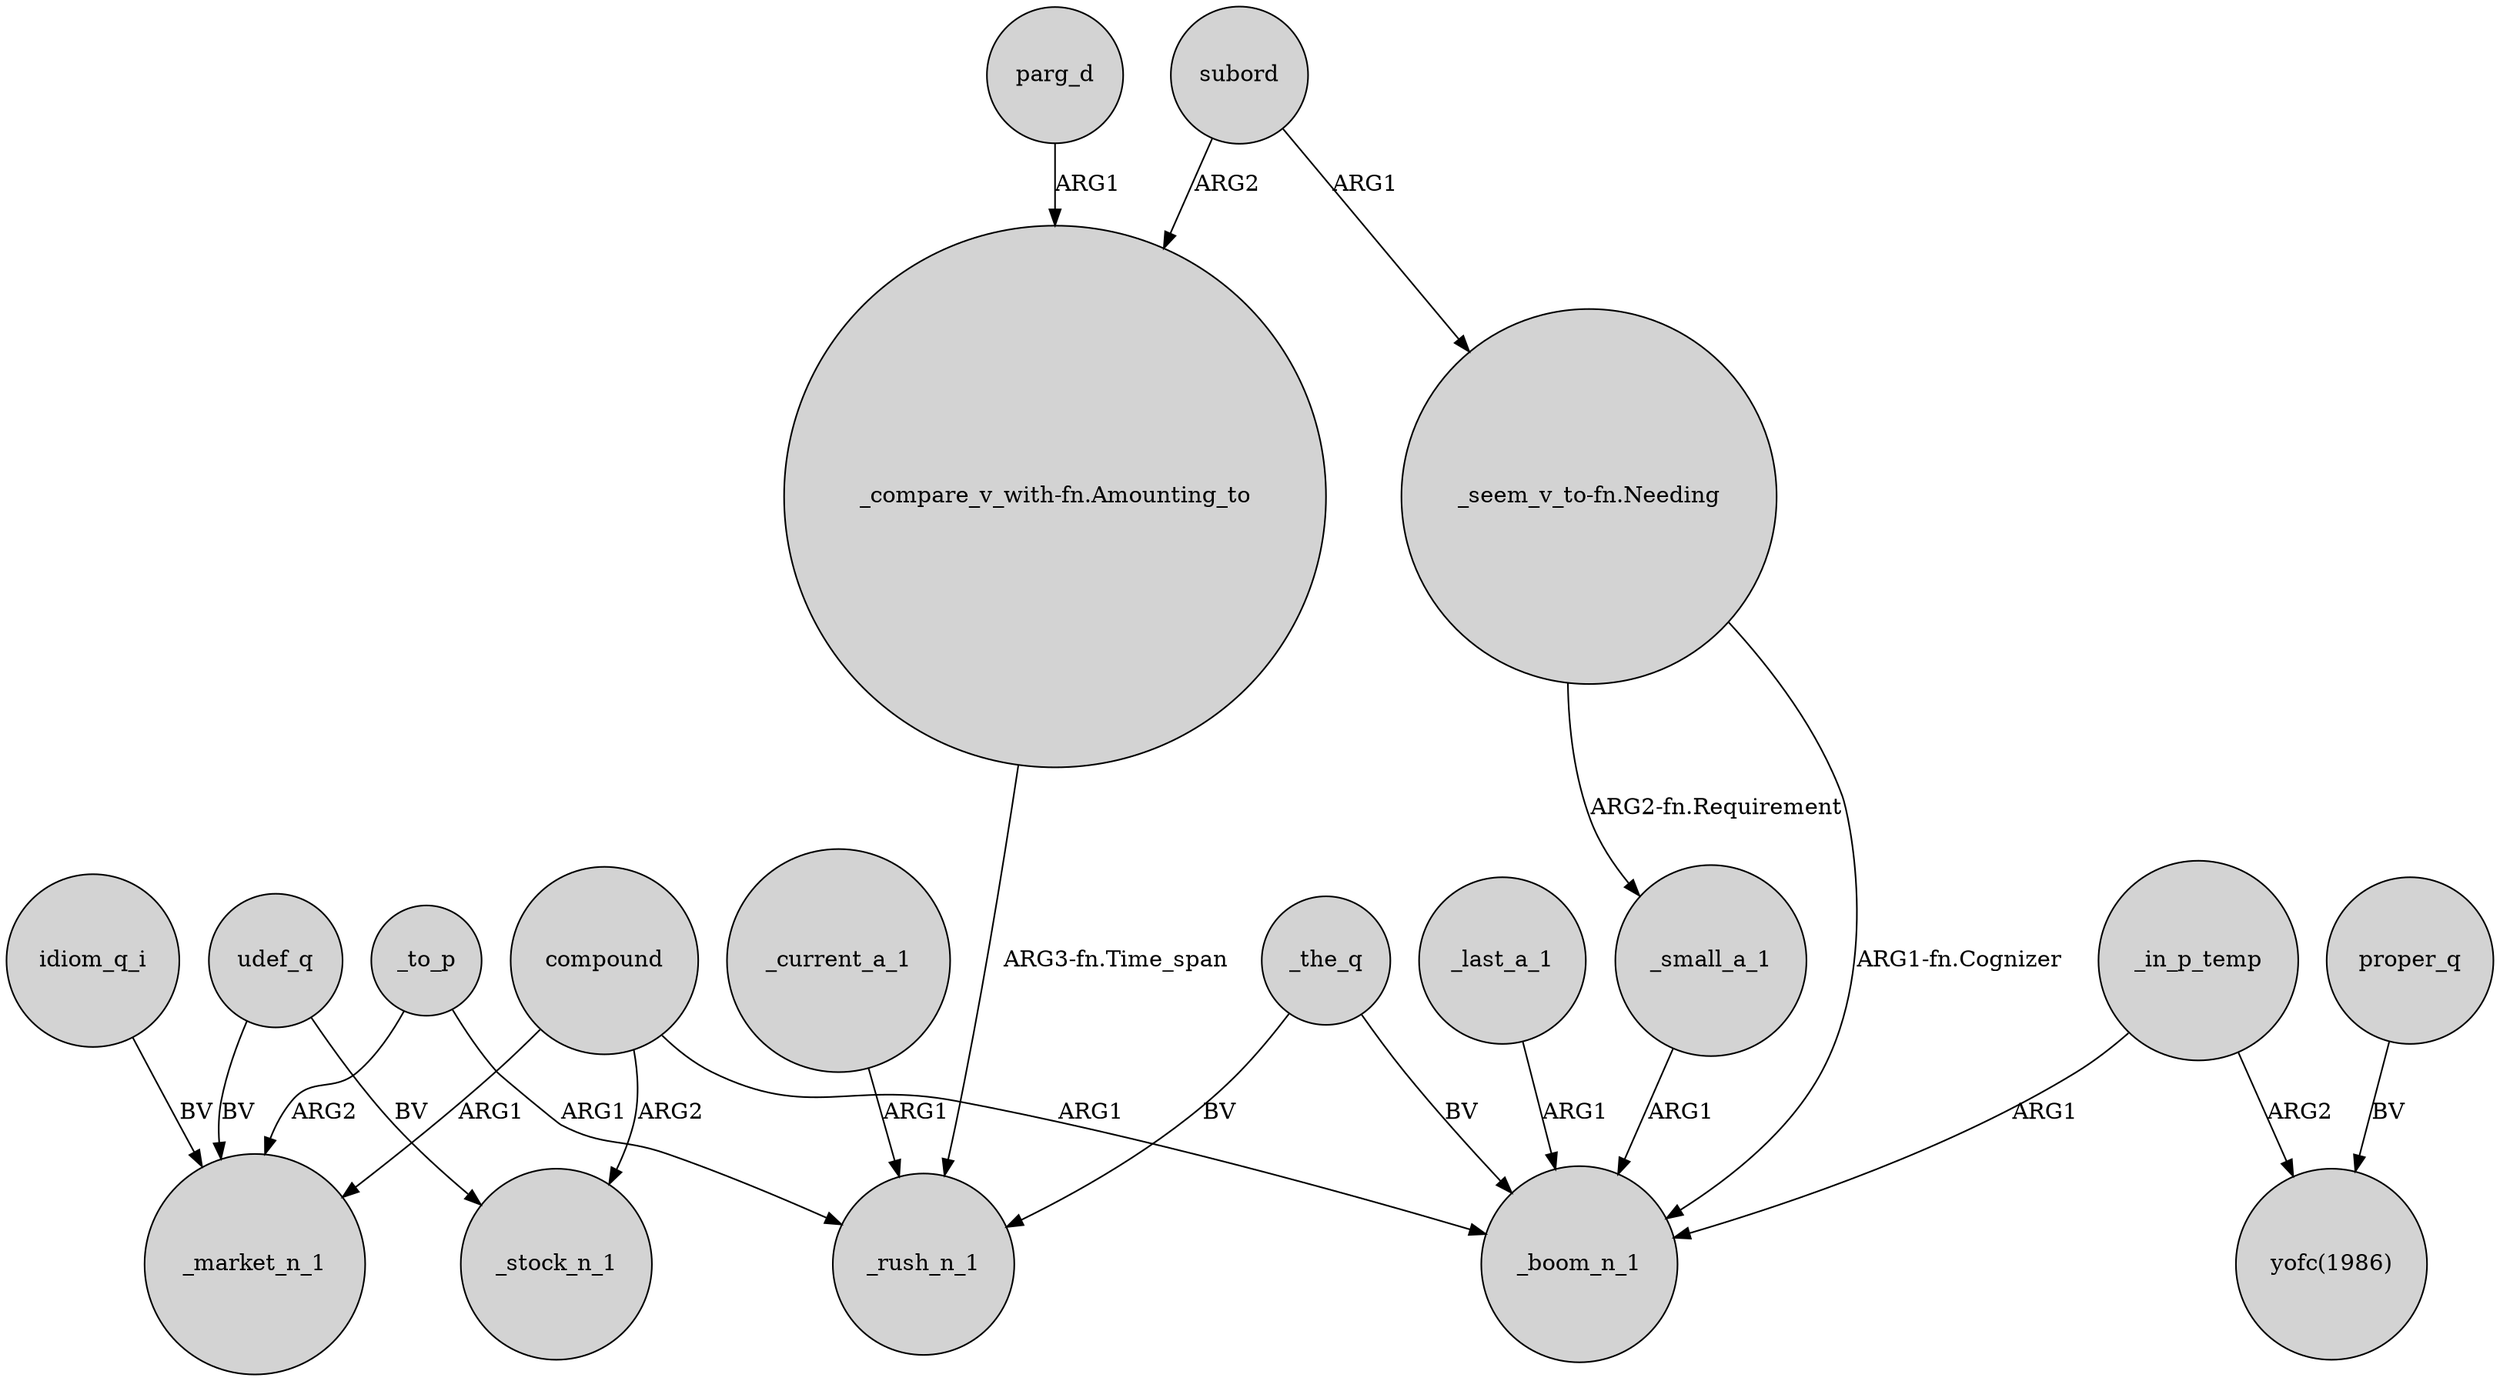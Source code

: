 digraph {
	node [shape=circle style=filled]
	udef_q -> _market_n_1 [label=BV]
	_in_p_temp -> _boom_n_1 [label=ARG1]
	proper_q -> "yofc(1986)" [label=BV]
	_in_p_temp -> "yofc(1986)" [label=ARG2]
	idiom_q_i -> _market_n_1 [label=BV]
	_the_q -> _rush_n_1 [label=BV]
	"_seem_v_to-fn.Needing" -> _boom_n_1 [label="ARG1-fn.Cognizer"]
	_to_p -> _rush_n_1 [label=ARG1]
	_to_p -> _market_n_1 [label=ARG2]
	udef_q -> _stock_n_1 [label=BV]
	_small_a_1 -> _boom_n_1 [label=ARG1]
	_the_q -> _boom_n_1 [label=BV]
	compound -> _stock_n_1 [label=ARG2]
	compound -> _boom_n_1 [label=ARG1]
	_current_a_1 -> _rush_n_1 [label=ARG1]
	"_seem_v_to-fn.Needing" -> _small_a_1 [label="ARG2-fn.Requirement"]
	_last_a_1 -> _boom_n_1 [label=ARG1]
	subord -> "_compare_v_with-fn.Amounting_to" [label=ARG2]
	parg_d -> "_compare_v_with-fn.Amounting_to" [label=ARG1]
	compound -> _market_n_1 [label=ARG1]
	subord -> "_seem_v_to-fn.Needing" [label=ARG1]
	"_compare_v_with-fn.Amounting_to" -> _rush_n_1 [label="ARG3-fn.Time_span"]
}
